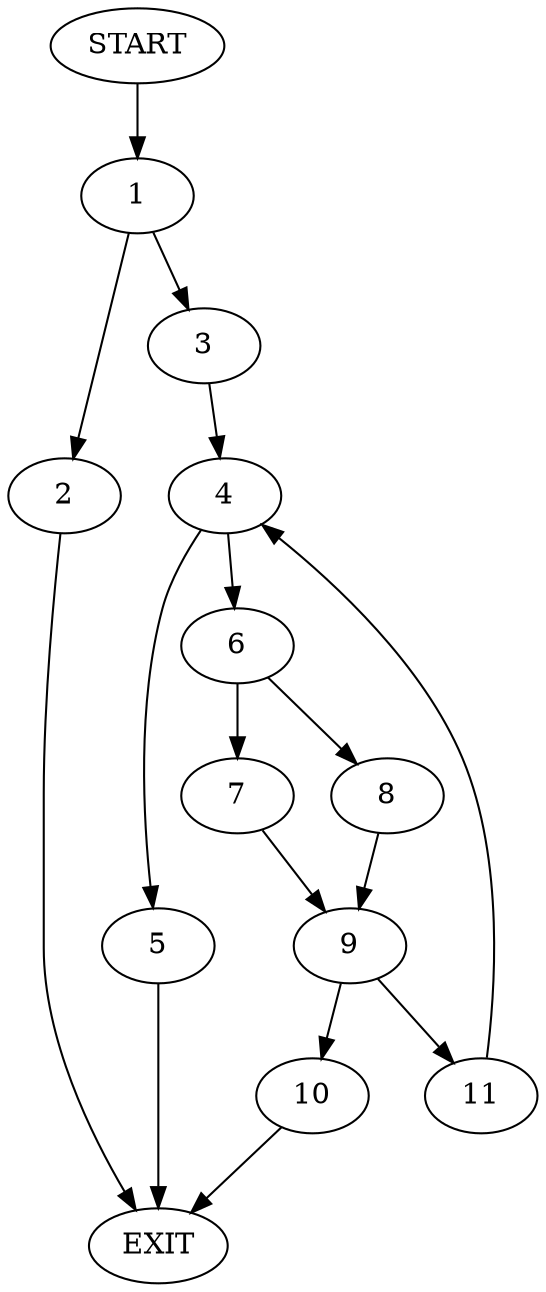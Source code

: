 digraph {
0 [label="START"]
12 [label="EXIT"]
0 -> 1
1 -> 2
1 -> 3
2 -> 12
3 -> 4
4 -> 5
4 -> 6
6 -> 7
6 -> 8
5 -> 12
7 -> 9
8 -> 9
9 -> 10
9 -> 11
11 -> 4
10 -> 12
}
